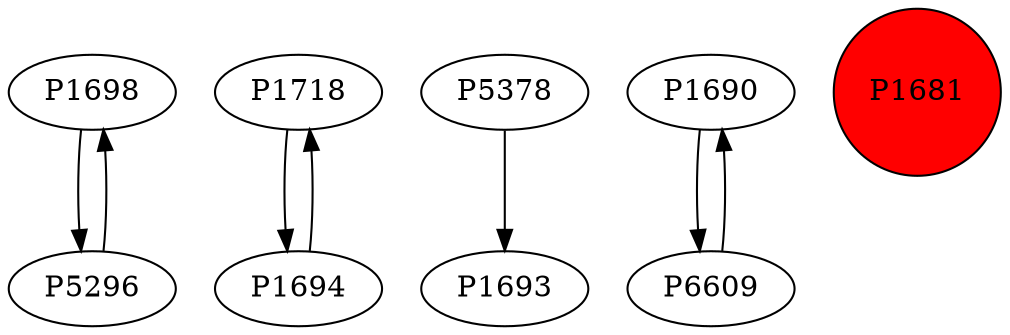 digraph {
	P1698 -> P5296
	P1718 -> P1694
	P5378 -> P1693
	P1690 -> P6609
	P6609 -> P1690
	P5296 -> P1698
	P1694 -> P1718
	P1681 [shape=circle]
	P1681 [style=filled]
	P1681 [fillcolor=red]
}